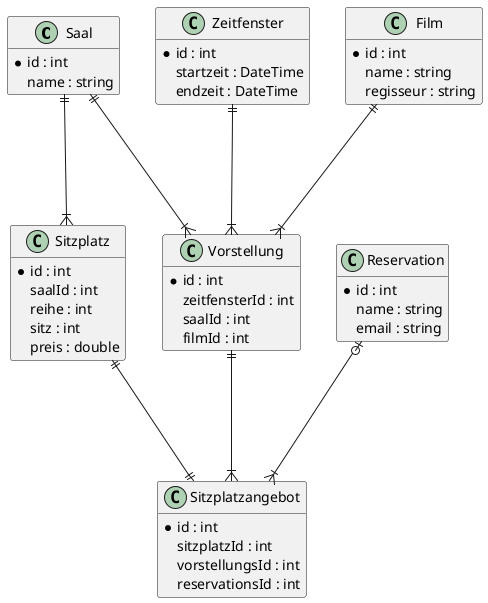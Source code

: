 @startuml 

hide empty members

class Saal {
    * id : int
    name : string

}

class Sitzplatz{
    * id : int 
    saalId : int
    reihe : int 
    sitz : int
    preis : double
}

class Sitzplatzangebot{
    * id : int 
    sitzplatzId : int 
    vorstellungsId : int 
    reservationsId : int 
}
class Zeitfenster {
    * id : int 
    startzeit : DateTime 
    endzeit : DateTime
}

class Film {
    * id : int 
    name : string 
    regisseur : string 
}

class Vorstellung{
    * id : int 
    zeitfensterId : int 
    saalId : int 
    filmId : int 
}

class Reservation{
    * id : int 
    name : string 
    email : string 
}


Film ||---|{ Vorstellung
Saal ||---|{ Vorstellung
Zeitfenster ||---|{ Vorstellung
Saal ||---|{ Sitzplatz 


Reservation |o---|{ Sitzplatzangebot
Sitzplatz ||---|| Sitzplatzangebot
Vorstellung ||---|{ Sitzplatzangebot
@enduml